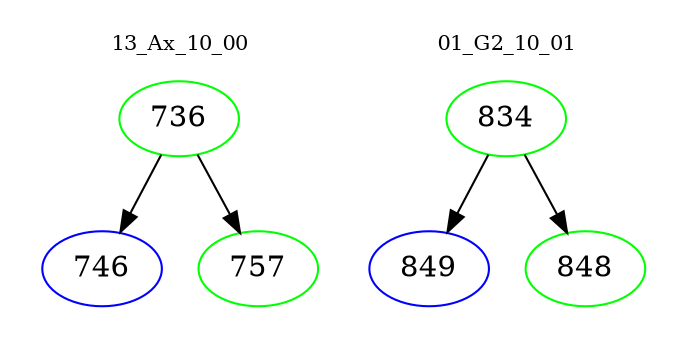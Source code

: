 digraph{
subgraph cluster_0 {
color = white
label = "13_Ax_10_00";
fontsize=10;
T0_736 [label="736", color="green"]
T0_736 -> T0_746 [color="black"]
T0_746 [label="746", color="blue"]
T0_736 -> T0_757 [color="black"]
T0_757 [label="757", color="green"]
}
subgraph cluster_1 {
color = white
label = "01_G2_10_01";
fontsize=10;
T1_834 [label="834", color="green"]
T1_834 -> T1_849 [color="black"]
T1_849 [label="849", color="blue"]
T1_834 -> T1_848 [color="black"]
T1_848 [label="848", color="green"]
}
}
